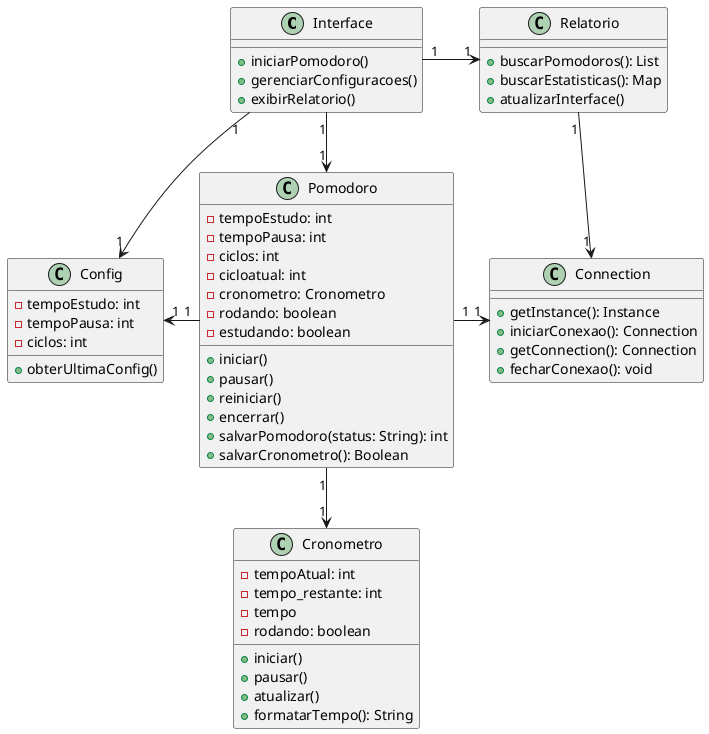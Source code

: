 @startuml "Diagrama"

class Interface {
  + iniciarPomodoro()
  + gerenciarConfiguracoes()
  + exibirRelatorio()
}

class Pomodoro {
  - tempoEstudo: int
  - tempoPausa: int
  - ciclos: int
  - cicloatual: int
  - cronometro: Cronometro
  - rodando: boolean
  - estudando: boolean
  + iniciar()
  + pausar()
  + reiniciar()
  + encerrar()
  + salvarPomodoro(status: String): int
  + salvarCronometro(): Boolean
}

class Cronometro {
  - tempoAtual: int
  - tempo_restante: int
  - tempo
  - rodando: boolean
  + iniciar()
  + pausar()
  + atualizar()
  + formatarTempo(): String
}

class Config {
  - tempoEstudo: int
  - tempoPausa: int
  - ciclos: int
  +obterUltimaConfig()
}

class Relatorio {
  + buscarPomodoros(): List
  + buscarEstatisticas(): Map
  + atualizarInterface()
}

class Connection{
  + getInstance(): Instance
  + iniciarConexao(): Connection
  + getConnection(): Connection
  + fecharConexao(): void
}


Interface "1" --> "1" Pomodoro
Interface "1" --> "1" Config
Interface "1" -right-> "1" Relatorio
Pomodoro "1" --> "1" Cronometro
Pomodoro "1" -left-> "1" Config
Pomodoro "1" -right-> "1" Connection
Relatorio "1" --> "1" Connection	

@enduml
